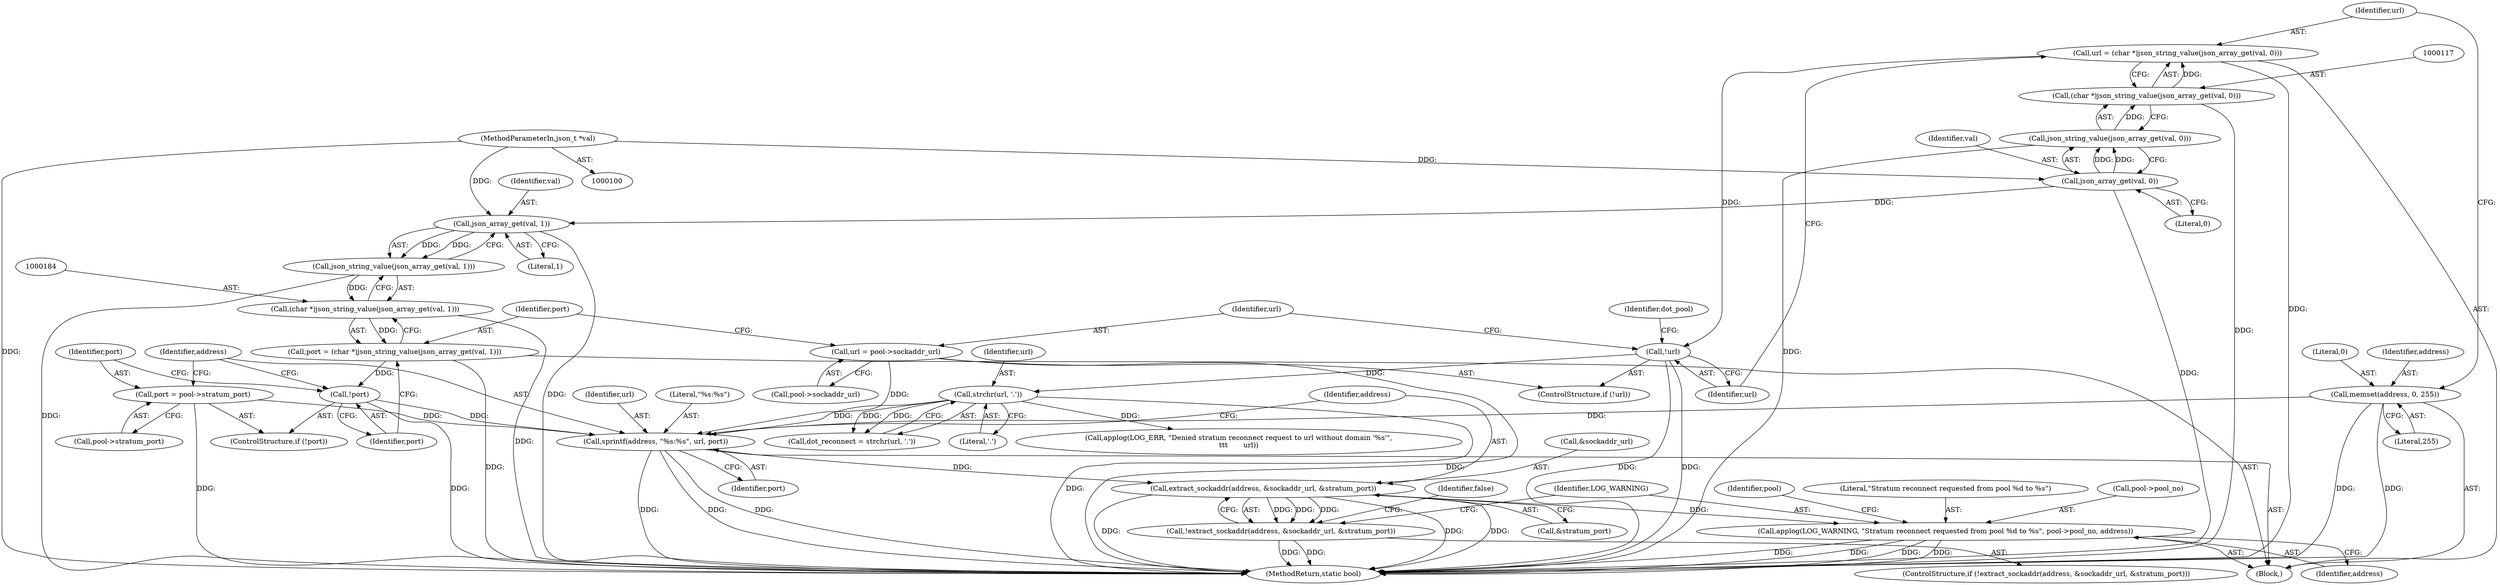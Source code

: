 digraph "1_cgminer_e1c5050734123973b99d181c45e74b2cbb00272e_2@API" {
"1000197" [label="(Call,sprintf(address, \"%s:%s\", url, port))"];
"1000110" [label="(Call,memset(address, 0, 255))"];
"1000125" [label="(Call,url = pool->sockaddr_url)"];
"1000155" [label="(Call,strchr(url, '.'))"];
"1000123" [label="(Call,!url)"];
"1000114" [label="(Call,url = (char *)json_string_value(json_array_get(val, 0)))"];
"1000116" [label="(Call,(char *)json_string_value(json_array_get(val, 0)))"];
"1000118" [label="(Call,json_string_value(json_array_get(val, 0)))"];
"1000119" [label="(Call,json_array_get(val, 0))"];
"1000102" [label="(MethodParameterIn,json_t *val)"];
"1000190" [label="(Call,!port)"];
"1000181" [label="(Call,port = (char *)json_string_value(json_array_get(val, 1)))"];
"1000183" [label="(Call,(char *)json_string_value(json_array_get(val, 1)))"];
"1000185" [label="(Call,json_string_value(json_array_get(val, 1)))"];
"1000186" [label="(Call,json_array_get(val, 1))"];
"1000192" [label="(Call,port = pool->stratum_port)"];
"1000204" [label="(Call,extract_sockaddr(address, &sockaddr_url, &stratum_port))"];
"1000203" [label="(Call,!extract_sockaddr(address, &sockaddr_url, &stratum_port))"];
"1000212" [label="(Call,applog(LOG_WARNING, \"Stratum reconnect requested from pool %d to %s\", pool->pool_no, address))"];
"1000204" [label="(Call,extract_sockaddr(address, &sockaddr_url, &stratum_port))"];
"1000197" [label="(Call,sprintf(address, \"%s:%s\", url, port))"];
"1000125" [label="(Call,url = pool->sockaddr_url)"];
"1000191" [label="(Identifier,port)"];
"1000275" [label="(MethodReturn,static bool)"];
"1000155" [label="(Call,strchr(url, '.'))"];
"1000153" [label="(Call,dot_reconnect = strchr(url, '.'))"];
"1000183" [label="(Call,(char *)json_string_value(json_array_get(val, 1)))"];
"1000203" [label="(Call,!extract_sockaddr(address, &sockaddr_url, &stratum_port))"];
"1000201" [label="(Identifier,port)"];
"1000202" [label="(ControlStructure,if (!extract_sockaddr(address, &sockaddr_url, &stratum_port)))"];
"1000193" [label="(Identifier,port)"];
"1000182" [label="(Identifier,port)"];
"1000213" [label="(Identifier,LOG_WARNING)"];
"1000194" [label="(Call,pool->stratum_port)"];
"1000218" [label="(Identifier,address)"];
"1000198" [label="(Identifier,address)"];
"1000157" [label="(Literal,'.')"];
"1000156" [label="(Identifier,url)"];
"1000122" [label="(ControlStructure,if (!url))"];
"1000123" [label="(Call,!url)"];
"1000127" [label="(Call,pool->sockaddr_url)"];
"1000112" [label="(Literal,0)"];
"1000114" [label="(Call,url = (char *)json_string_value(json_array_get(val, 0)))"];
"1000220" [label="(Identifier,pool)"];
"1000200" [label="(Identifier,url)"];
"1000189" [label="(ControlStructure,if (!port))"];
"1000214" [label="(Literal,\"Stratum reconnect requested from pool %d to %s\")"];
"1000190" [label="(Call,!port)"];
"1000205" [label="(Identifier,address)"];
"1000181" [label="(Call,port = (char *)json_string_value(json_array_get(val, 1)))"];
"1000188" [label="(Literal,1)"];
"1000103" [label="(Block,)"];
"1000110" [label="(Call,memset(address, 0, 255))"];
"1000126" [label="(Identifier,url)"];
"1000119" [label="(Call,json_array_get(val, 0))"];
"1000124" [label="(Identifier,url)"];
"1000199" [label="(Literal,\"%s:%s\")"];
"1000187" [label="(Identifier,val)"];
"1000192" [label="(Call,port = pool->stratum_port)"];
"1000162" [label="(Call,applog(LOG_ERR, \"Denied stratum reconnect request to url without domain '%s'\",\n\t\t\t       url))"];
"1000113" [label="(Literal,255)"];
"1000211" [label="(Identifier,false)"];
"1000185" [label="(Call,json_string_value(json_array_get(val, 1)))"];
"1000120" [label="(Identifier,val)"];
"1000121" [label="(Literal,0)"];
"1000115" [label="(Identifier,url)"];
"1000206" [label="(Call,&sockaddr_url)"];
"1000116" [label="(Call,(char *)json_string_value(json_array_get(val, 0)))"];
"1000208" [label="(Call,&stratum_port)"];
"1000102" [label="(MethodParameterIn,json_t *val)"];
"1000215" [label="(Call,pool->pool_no)"];
"1000111" [label="(Identifier,address)"];
"1000186" [label="(Call,json_array_get(val, 1))"];
"1000118" [label="(Call,json_string_value(json_array_get(val, 0)))"];
"1000135" [label="(Identifier,dot_pool)"];
"1000212" [label="(Call,applog(LOG_WARNING, \"Stratum reconnect requested from pool %d to %s\", pool->pool_no, address))"];
"1000197" -> "1000103"  [label="AST: "];
"1000197" -> "1000201"  [label="CFG: "];
"1000198" -> "1000197"  [label="AST: "];
"1000199" -> "1000197"  [label="AST: "];
"1000200" -> "1000197"  [label="AST: "];
"1000201" -> "1000197"  [label="AST: "];
"1000205" -> "1000197"  [label="CFG: "];
"1000197" -> "1000275"  [label="DDG: "];
"1000197" -> "1000275"  [label="DDG: "];
"1000197" -> "1000275"  [label="DDG: "];
"1000110" -> "1000197"  [label="DDG: "];
"1000125" -> "1000197"  [label="DDG: "];
"1000155" -> "1000197"  [label="DDG: "];
"1000190" -> "1000197"  [label="DDG: "];
"1000192" -> "1000197"  [label="DDG: "];
"1000197" -> "1000204"  [label="DDG: "];
"1000110" -> "1000103"  [label="AST: "];
"1000110" -> "1000113"  [label="CFG: "];
"1000111" -> "1000110"  [label="AST: "];
"1000112" -> "1000110"  [label="AST: "];
"1000113" -> "1000110"  [label="AST: "];
"1000115" -> "1000110"  [label="CFG: "];
"1000110" -> "1000275"  [label="DDG: "];
"1000110" -> "1000275"  [label="DDG: "];
"1000125" -> "1000122"  [label="AST: "];
"1000125" -> "1000127"  [label="CFG: "];
"1000126" -> "1000125"  [label="AST: "];
"1000127" -> "1000125"  [label="AST: "];
"1000182" -> "1000125"  [label="CFG: "];
"1000125" -> "1000275"  [label="DDG: "];
"1000155" -> "1000153"  [label="AST: "];
"1000155" -> "1000157"  [label="CFG: "];
"1000156" -> "1000155"  [label="AST: "];
"1000157" -> "1000155"  [label="AST: "];
"1000153" -> "1000155"  [label="CFG: "];
"1000155" -> "1000275"  [label="DDG: "];
"1000155" -> "1000153"  [label="DDG: "];
"1000155" -> "1000153"  [label="DDG: "];
"1000123" -> "1000155"  [label="DDG: "];
"1000155" -> "1000162"  [label="DDG: "];
"1000123" -> "1000122"  [label="AST: "];
"1000123" -> "1000124"  [label="CFG: "];
"1000124" -> "1000123"  [label="AST: "];
"1000126" -> "1000123"  [label="CFG: "];
"1000135" -> "1000123"  [label="CFG: "];
"1000123" -> "1000275"  [label="DDG: "];
"1000123" -> "1000275"  [label="DDG: "];
"1000114" -> "1000123"  [label="DDG: "];
"1000114" -> "1000103"  [label="AST: "];
"1000114" -> "1000116"  [label="CFG: "];
"1000115" -> "1000114"  [label="AST: "];
"1000116" -> "1000114"  [label="AST: "];
"1000124" -> "1000114"  [label="CFG: "];
"1000114" -> "1000275"  [label="DDG: "];
"1000116" -> "1000114"  [label="DDG: "];
"1000116" -> "1000118"  [label="CFG: "];
"1000117" -> "1000116"  [label="AST: "];
"1000118" -> "1000116"  [label="AST: "];
"1000116" -> "1000275"  [label="DDG: "];
"1000118" -> "1000116"  [label="DDG: "];
"1000118" -> "1000119"  [label="CFG: "];
"1000119" -> "1000118"  [label="AST: "];
"1000118" -> "1000275"  [label="DDG: "];
"1000119" -> "1000118"  [label="DDG: "];
"1000119" -> "1000118"  [label="DDG: "];
"1000119" -> "1000121"  [label="CFG: "];
"1000120" -> "1000119"  [label="AST: "];
"1000121" -> "1000119"  [label="AST: "];
"1000119" -> "1000275"  [label="DDG: "];
"1000102" -> "1000119"  [label="DDG: "];
"1000119" -> "1000186"  [label="DDG: "];
"1000102" -> "1000100"  [label="AST: "];
"1000102" -> "1000275"  [label="DDG: "];
"1000102" -> "1000186"  [label="DDG: "];
"1000190" -> "1000189"  [label="AST: "];
"1000190" -> "1000191"  [label="CFG: "];
"1000191" -> "1000190"  [label="AST: "];
"1000193" -> "1000190"  [label="CFG: "];
"1000198" -> "1000190"  [label="CFG: "];
"1000190" -> "1000275"  [label="DDG: "];
"1000181" -> "1000190"  [label="DDG: "];
"1000181" -> "1000103"  [label="AST: "];
"1000181" -> "1000183"  [label="CFG: "];
"1000182" -> "1000181"  [label="AST: "];
"1000183" -> "1000181"  [label="AST: "];
"1000191" -> "1000181"  [label="CFG: "];
"1000181" -> "1000275"  [label="DDG: "];
"1000183" -> "1000181"  [label="DDG: "];
"1000183" -> "1000185"  [label="CFG: "];
"1000184" -> "1000183"  [label="AST: "];
"1000185" -> "1000183"  [label="AST: "];
"1000183" -> "1000275"  [label="DDG: "];
"1000185" -> "1000183"  [label="DDG: "];
"1000185" -> "1000186"  [label="CFG: "];
"1000186" -> "1000185"  [label="AST: "];
"1000185" -> "1000275"  [label="DDG: "];
"1000186" -> "1000185"  [label="DDG: "];
"1000186" -> "1000185"  [label="DDG: "];
"1000186" -> "1000188"  [label="CFG: "];
"1000187" -> "1000186"  [label="AST: "];
"1000188" -> "1000186"  [label="AST: "];
"1000186" -> "1000275"  [label="DDG: "];
"1000192" -> "1000189"  [label="AST: "];
"1000192" -> "1000194"  [label="CFG: "];
"1000193" -> "1000192"  [label="AST: "];
"1000194" -> "1000192"  [label="AST: "];
"1000198" -> "1000192"  [label="CFG: "];
"1000192" -> "1000275"  [label="DDG: "];
"1000204" -> "1000203"  [label="AST: "];
"1000204" -> "1000208"  [label="CFG: "];
"1000205" -> "1000204"  [label="AST: "];
"1000206" -> "1000204"  [label="AST: "];
"1000208" -> "1000204"  [label="AST: "];
"1000203" -> "1000204"  [label="CFG: "];
"1000204" -> "1000275"  [label="DDG: "];
"1000204" -> "1000275"  [label="DDG: "];
"1000204" -> "1000275"  [label="DDG: "];
"1000204" -> "1000203"  [label="DDG: "];
"1000204" -> "1000203"  [label="DDG: "];
"1000204" -> "1000203"  [label="DDG: "];
"1000204" -> "1000212"  [label="DDG: "];
"1000203" -> "1000202"  [label="AST: "];
"1000211" -> "1000203"  [label="CFG: "];
"1000213" -> "1000203"  [label="CFG: "];
"1000203" -> "1000275"  [label="DDG: "];
"1000203" -> "1000275"  [label="DDG: "];
"1000212" -> "1000103"  [label="AST: "];
"1000212" -> "1000218"  [label="CFG: "];
"1000213" -> "1000212"  [label="AST: "];
"1000214" -> "1000212"  [label="AST: "];
"1000215" -> "1000212"  [label="AST: "];
"1000218" -> "1000212"  [label="AST: "];
"1000220" -> "1000212"  [label="CFG: "];
"1000212" -> "1000275"  [label="DDG: "];
"1000212" -> "1000275"  [label="DDG: "];
"1000212" -> "1000275"  [label="DDG: "];
"1000212" -> "1000275"  [label="DDG: "];
}
